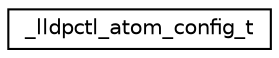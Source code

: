 digraph G
{
  edge [fontname="Helvetica",fontsize="10",labelfontname="Helvetica",labelfontsize="10"];
  node [fontname="Helvetica",fontsize="10",shape=record];
  rankdir="LR";
  Node1 [label="_lldpctl_atom_config_t",height=0.2,width=0.4,color="black", fillcolor="white", style="filled",URL="$struct__lldpctl__atom__config__t.html"];
}
